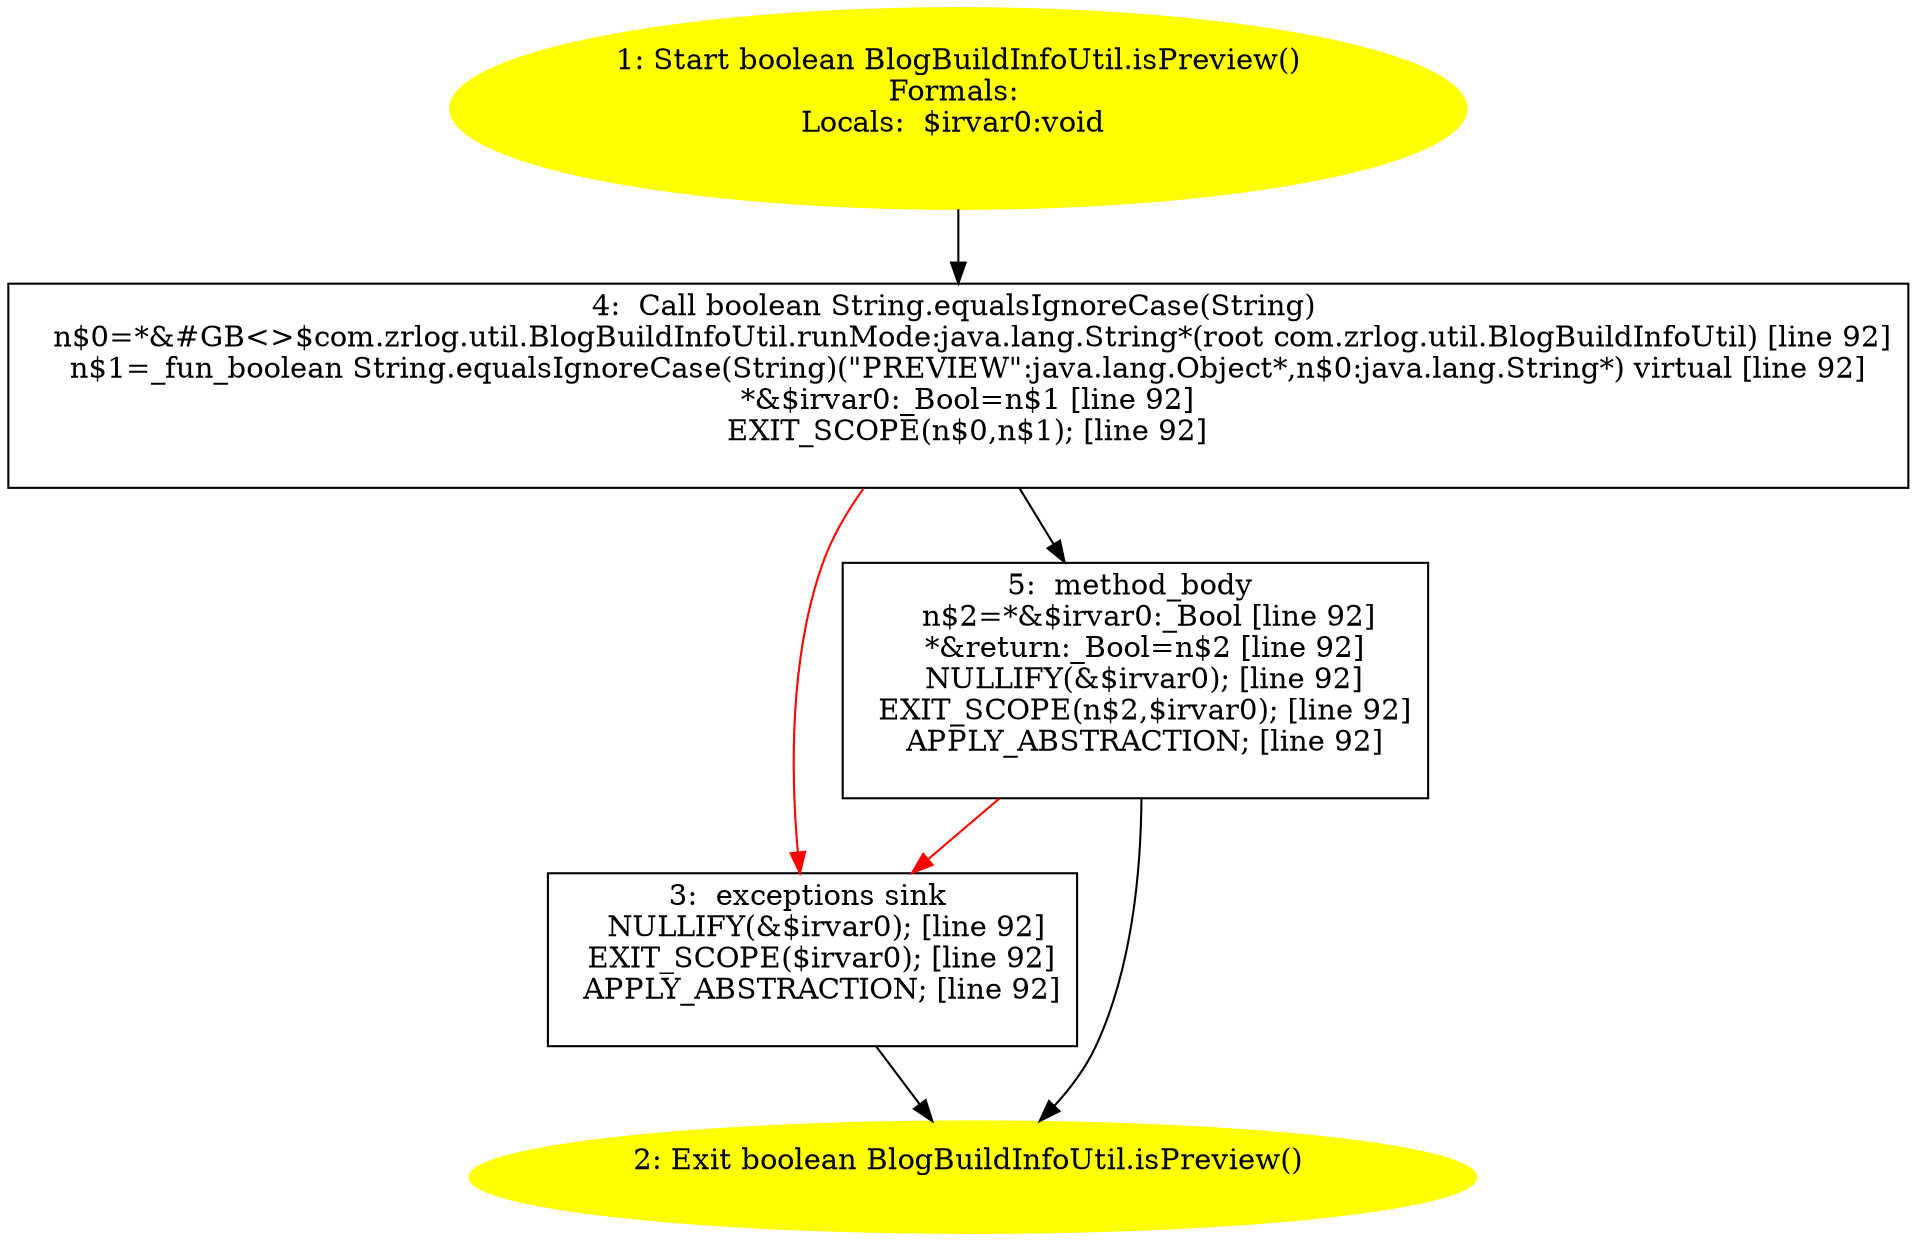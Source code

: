/* @generated */
digraph cfg {
"com.zrlog.util.BlogBuildInfoUtil.isPreview():boolean.820ae5c42c0cb6d8acbac5ba85db5a27_1" [label="1: Start boolean BlogBuildInfoUtil.isPreview()\nFormals: \nLocals:  $irvar0:void \n  " color=yellow style=filled]
	

	 "com.zrlog.util.BlogBuildInfoUtil.isPreview():boolean.820ae5c42c0cb6d8acbac5ba85db5a27_1" -> "com.zrlog.util.BlogBuildInfoUtil.isPreview():boolean.820ae5c42c0cb6d8acbac5ba85db5a27_4" ;
"com.zrlog.util.BlogBuildInfoUtil.isPreview():boolean.820ae5c42c0cb6d8acbac5ba85db5a27_2" [label="2: Exit boolean BlogBuildInfoUtil.isPreview() \n  " color=yellow style=filled]
	

"com.zrlog.util.BlogBuildInfoUtil.isPreview():boolean.820ae5c42c0cb6d8acbac5ba85db5a27_3" [label="3:  exceptions sink \n   NULLIFY(&$irvar0); [line 92]\n  EXIT_SCOPE($irvar0); [line 92]\n  APPLY_ABSTRACTION; [line 92]\n " shape="box"]
	

	 "com.zrlog.util.BlogBuildInfoUtil.isPreview():boolean.820ae5c42c0cb6d8acbac5ba85db5a27_3" -> "com.zrlog.util.BlogBuildInfoUtil.isPreview():boolean.820ae5c42c0cb6d8acbac5ba85db5a27_2" ;
"com.zrlog.util.BlogBuildInfoUtil.isPreview():boolean.820ae5c42c0cb6d8acbac5ba85db5a27_4" [label="4:  Call boolean String.equalsIgnoreCase(String) \n   n$0=*&#GB<>$com.zrlog.util.BlogBuildInfoUtil.runMode:java.lang.String*(root com.zrlog.util.BlogBuildInfoUtil) [line 92]\n  n$1=_fun_boolean String.equalsIgnoreCase(String)(\"PREVIEW\":java.lang.Object*,n$0:java.lang.String*) virtual [line 92]\n  *&$irvar0:_Bool=n$1 [line 92]\n  EXIT_SCOPE(n$0,n$1); [line 92]\n " shape="box"]
	

	 "com.zrlog.util.BlogBuildInfoUtil.isPreview():boolean.820ae5c42c0cb6d8acbac5ba85db5a27_4" -> "com.zrlog.util.BlogBuildInfoUtil.isPreview():boolean.820ae5c42c0cb6d8acbac5ba85db5a27_5" ;
	 "com.zrlog.util.BlogBuildInfoUtil.isPreview():boolean.820ae5c42c0cb6d8acbac5ba85db5a27_4" -> "com.zrlog.util.BlogBuildInfoUtil.isPreview():boolean.820ae5c42c0cb6d8acbac5ba85db5a27_3" [color="red" ];
"com.zrlog.util.BlogBuildInfoUtil.isPreview():boolean.820ae5c42c0cb6d8acbac5ba85db5a27_5" [label="5:  method_body \n   n$2=*&$irvar0:_Bool [line 92]\n  *&return:_Bool=n$2 [line 92]\n  NULLIFY(&$irvar0); [line 92]\n  EXIT_SCOPE(n$2,$irvar0); [line 92]\n  APPLY_ABSTRACTION; [line 92]\n " shape="box"]
	

	 "com.zrlog.util.BlogBuildInfoUtil.isPreview():boolean.820ae5c42c0cb6d8acbac5ba85db5a27_5" -> "com.zrlog.util.BlogBuildInfoUtil.isPreview():boolean.820ae5c42c0cb6d8acbac5ba85db5a27_2" ;
	 "com.zrlog.util.BlogBuildInfoUtil.isPreview():boolean.820ae5c42c0cb6d8acbac5ba85db5a27_5" -> "com.zrlog.util.BlogBuildInfoUtil.isPreview():boolean.820ae5c42c0cb6d8acbac5ba85db5a27_3" [color="red" ];
}

